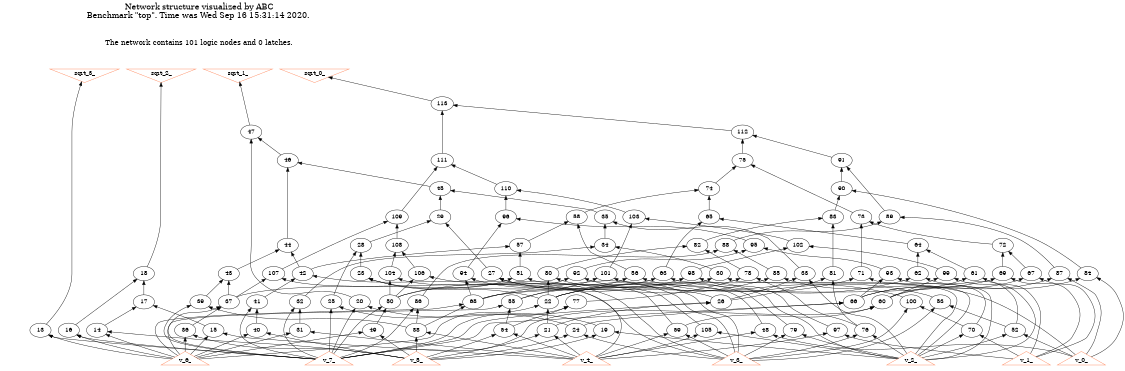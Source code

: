 # Network structure generated by ABC

digraph network {
size = "7.5,10";
center = true;
edge [dir = back];

{
  node [shape = plaintext];
  edge [style = invis];
  LevelTitle1 [label=""];
  LevelTitle2 [label=""];
  Level10 [label = ""];
  Level9 [label = ""];
  Level8 [label = ""];
  Level7 [label = ""];
  Level6 [label = ""];
  Level5 [label = ""];
  Level4 [label = ""];
  Level3 [label = ""];
  Level2 [label = ""];
  Level1 [label = ""];
  Level0 [label = ""];
  LevelTitle1 ->  LevelTitle2 ->  Level10 ->  Level9 ->  Level8 ->  Level7 ->  Level6 ->  Level5 ->  Level4 ->  Level3 ->  Level2 ->  Level1 ->  Level0;
}

{
  rank = same;
  LevelTitle1;
  title1 [shape=plaintext,
          fontsize=20,
          fontname = "Times-Roman",
          label="Network structure visualized by ABC\nBenchmark \"top\". Time was Wed Sep 16 15:31:14 2020. "
         ];
}

{
  rank = same;
  LevelTitle2;
  title2 [shape=plaintext,
          fontsize=18,
          fontname = "Times-Roman",
          label="The network contains 101 logic nodes and 0 latches.\n"
         ];
}

{
  rank = same;
  Level10;
  Node9 [label = "sqrt_3_", shape = invtriangle, color = coral, fillcolor = coral];
  Node10 [label = "sqrt_2_", shape = invtriangle, color = coral, fillcolor = coral];
  Node11 [label = "sqrt_1_", shape = invtriangle, color = coral, fillcolor = coral];
  Node12 [label = "sqrt_0_", shape = invtriangle, color = coral, fillcolor = coral];
}

{
  rank = same;
  Level9;
  Node113 [label = "113\n", shape = ellipse];
}

{
  rank = same;
  Level8;
  Node47 [label = "47\n", shape = ellipse];
  Node112 [label = "112\n", shape = ellipse];
}

{
  rank = same;
  Level7;
  Node46 [label = "46\n", shape = ellipse];
  Node75 [label = "75\n", shape = ellipse];
  Node91 [label = "91\n", shape = ellipse];
  Node111 [label = "111\n", shape = ellipse];
}

{
  rank = same;
  Level6;
  Node45 [label = "45\n", shape = ellipse];
  Node74 [label = "74\n", shape = ellipse];
  Node90 [label = "90\n", shape = ellipse];
  Node110 [label = "110\n", shape = ellipse];
}

{
  rank = same;
  Level5;
  Node29 [label = "29\n", shape = ellipse];
  Node35 [label = "35\n", shape = ellipse];
  Node58 [label = "58\n", shape = ellipse];
  Node65 [label = "65\n", shape = ellipse];
  Node73 [label = "73\n", shape = ellipse];
  Node83 [label = "83\n", shape = ellipse];
  Node89 [label = "89\n", shape = ellipse];
  Node96 [label = "96\n", shape = ellipse];
  Node103 [label = "103\n", shape = ellipse];
  Node109 [label = "109\n", shape = ellipse];
}

{
  rank = same;
  Level4;
  Node28 [label = "28\n", shape = ellipse];
  Node34 [label = "34\n", shape = ellipse];
  Node44 [label = "44\n", shape = ellipse];
  Node57 [label = "57\n", shape = ellipse];
  Node64 [label = "64\n", shape = ellipse];
  Node72 [label = "72\n", shape = ellipse];
  Node82 [label = "82\n", shape = ellipse];
  Node88 [label = "88\n", shape = ellipse];
  Node95 [label = "95\n", shape = ellipse];
  Node102 [label = "102\n", shape = ellipse];
  Node108 [label = "108\n", shape = ellipse];
}

{
  rank = same;
  Level3;
  Node18 [label = "18\n", shape = ellipse];
  Node23 [label = "23\n", shape = ellipse];
  Node27 [label = "27\n", shape = ellipse];
  Node30 [label = "30\n", shape = ellipse];
  Node33 [label = "33\n", shape = ellipse];
  Node42 [label = "42\n", shape = ellipse];
  Node43 [label = "43\n", shape = ellipse];
  Node51 [label = "51\n", shape = ellipse];
  Node56 [label = "56\n", shape = ellipse];
  Node61 [label = "61\n", shape = ellipse];
  Node62 [label = "62\n", shape = ellipse];
  Node63 [label = "63\n", shape = ellipse];
  Node67 [label = "67\n", shape = ellipse];
  Node69 [label = "69\n", shape = ellipse];
  Node71 [label = "71\n", shape = ellipse];
  Node78 [label = "78\n", shape = ellipse];
  Node80 [label = "80\n", shape = ellipse];
  Node81 [label = "81\n", shape = ellipse];
  Node84 [label = "84\n", shape = ellipse];
  Node85 [label = "85\n", shape = ellipse];
  Node87 [label = "87\n", shape = ellipse];
  Node92 [label = "92\n", shape = ellipse];
  Node93 [label = "93\n", shape = ellipse];
  Node94 [label = "94\n", shape = ellipse];
  Node98 [label = "98\n", shape = ellipse];
  Node99 [label = "99\n", shape = ellipse];
  Node101 [label = "101\n", shape = ellipse];
  Node104 [label = "104\n", shape = ellipse];
  Node106 [label = "106\n", shape = ellipse];
  Node107 [label = "107\n", shape = ellipse];
}

{
  rank = same;
  Level2;
  Node17 [label = "17\n", shape = ellipse];
  Node20 [label = "20\n", shape = ellipse];
  Node22 [label = "22\n", shape = ellipse];
  Node25 [label = "25\n", shape = ellipse];
  Node26 [label = "26\n", shape = ellipse];
  Node32 [label = "32\n", shape = ellipse];
  Node37 [label = "37\n", shape = ellipse];
  Node39 [label = "39\n", shape = ellipse];
  Node41 [label = "41\n", shape = ellipse];
  Node50 [label = "50\n", shape = ellipse];
  Node53 [label = "53\n", shape = ellipse];
  Node55 [label = "55\n", shape = ellipse];
  Node60 [label = "60\n", shape = ellipse];
  Node66 [label = "66\n", shape = ellipse];
  Node68 [label = "68\n", shape = ellipse];
  Node77 [label = "77\n", shape = ellipse];
  Node86 [label = "86\n", shape = ellipse];
  Node100 [label = "100\n", shape = ellipse];
}

{
  rank = same;
  Level1;
  Node13 [label = "13\n", shape = ellipse];
  Node14 [label = "14\n", shape = ellipse];
  Node15 [label = "15\n", shape = ellipse];
  Node16 [label = "16\n", shape = ellipse];
  Node19 [label = "19\n", shape = ellipse];
  Node21 [label = "21\n", shape = ellipse];
  Node24 [label = "24\n", shape = ellipse];
  Node31 [label = "31\n", shape = ellipse];
  Node36 [label = "36\n", shape = ellipse];
  Node38 [label = "38\n", shape = ellipse];
  Node40 [label = "40\n", shape = ellipse];
  Node48 [label = "48\n", shape = ellipse];
  Node49 [label = "49\n", shape = ellipse];
  Node52 [label = "52\n", shape = ellipse];
  Node54 [label = "54\n", shape = ellipse];
  Node59 [label = "59\n", shape = ellipse];
  Node70 [label = "70\n", shape = ellipse];
  Node76 [label = "76\n", shape = ellipse];
  Node79 [label = "79\n", shape = ellipse];
  Node97 [label = "97\n", shape = ellipse];
  Node105 [label = "105\n", shape = ellipse];
}

{
  rank = same;
  Level0;
  Node1 [label = "v_6_", shape = triangle, color = coral, fillcolor = coral];
  Node2 [label = "v_7_", shape = triangle, color = coral, fillcolor = coral];
  Node3 [label = "v_4_", shape = triangle, color = coral, fillcolor = coral];
  Node4 [label = "v_5_", shape = triangle, color = coral, fillcolor = coral];
  Node5 [label = "v_2_", shape = triangle, color = coral, fillcolor = coral];
  Node6 [label = "v_3_", shape = triangle, color = coral, fillcolor = coral];
  Node7 [label = "v_0_", shape = triangle, color = coral, fillcolor = coral];
  Node8 [label = "v_1_", shape = triangle, color = coral, fillcolor = coral];
}

title1 -> title2 [style = invis];
title2 -> Node9 [style = invis];
title2 -> Node10 [style = invis];
title2 -> Node11 [style = invis];
title2 -> Node12 [style = invis];
Node9 -> Node10 [style = invis];
Node10 -> Node11 [style = invis];
Node11 -> Node12 [style = invis];
Node9 -> Node13 [style = solid];
Node10 -> Node18 [style = solid];
Node11 -> Node47 [style = solid];
Node12 -> Node113 [style = solid];
Node13 -> Node1 [style = solid];
Node13 -> Node2 [style = solid];
Node14 -> Node1 [style = solid];
Node14 -> Node4 [style = solid];
Node15 -> Node1 [style = solid];
Node15 -> Node3 [style = solid];
Node16 -> Node1 [style = solid];
Node16 -> Node2 [style = solid];
Node17 -> Node14 [style = solid];
Node17 -> Node15 [style = solid];
Node18 -> Node16 [style = solid];
Node18 -> Node17 [style = solid];
Node19 -> Node4 [style = solid];
Node19 -> Node5 [style = solid];
Node20 -> Node2 [style = solid];
Node20 -> Node19 [style = solid];
Node21 -> Node3 [style = solid];
Node21 -> Node4 [style = solid];
Node22 -> Node1 [style = solid];
Node22 -> Node21 [style = solid];
Node23 -> Node6 [style = solid];
Node23 -> Node22 [style = solid];
Node24 -> Node4 [style = solid];
Node24 -> Node6 [style = solid];
Node25 -> Node2 [style = solid];
Node25 -> Node24 [style = solid];
Node26 -> Node2 [style = solid];
Node26 -> Node21 [style = solid];
Node27 -> Node6 [style = solid];
Node27 -> Node26 [style = solid];
Node28 -> Node23 [style = solid];
Node28 -> Node25 [style = solid];
Node29 -> Node27 [style = solid];
Node29 -> Node28 [style = solid];
Node30 -> Node5 [style = solid];
Node30 -> Node22 [style = solid];
Node31 -> Node1 [style = solid];
Node31 -> Node3 [style = solid];
Node32 -> Node2 [style = solid];
Node32 -> Node31 [style = solid];
Node33 -> Node5 [style = solid];
Node33 -> Node26 [style = solid];
Node34 -> Node30 [style = solid];
Node34 -> Node32 [style = solid];
Node35 -> Node33 [style = solid];
Node35 -> Node34 [style = solid];
Node36 -> Node1 [style = solid];
Node36 -> Node4 [style = solid];
Node37 -> Node2 [style = solid];
Node37 -> Node36 [style = solid];
Node38 -> Node3 [style = solid];
Node38 -> Node4 [style = solid];
Node39 -> Node2 [style = solid];
Node39 -> Node38 [style = solid];
Node40 -> Node1 [style = solid];
Node40 -> Node4 [style = solid];
Node41 -> Node2 [style = solid];
Node41 -> Node40 [style = solid];
Node42 -> Node3 [style = solid];
Node42 -> Node41 [style = solid];
Node43 -> Node37 [style = solid];
Node43 -> Node39 [style = solid];
Node44 -> Node42 [style = solid];
Node44 -> Node43 [style = solid];
Node45 -> Node29 [style = solid];
Node45 -> Node35 [style = solid];
Node46 -> Node44 [style = solid];
Node46 -> Node45 [style = solid];
Node47 -> Node20 [style = solid];
Node47 -> Node46 [style = solid];
Node48 -> Node3 [style = solid];
Node48 -> Node7 [style = solid];
Node49 -> Node1 [style = solid];
Node49 -> Node4 [style = solid];
Node50 -> Node2 [style = solid];
Node50 -> Node49 [style = solid];
Node51 -> Node48 [style = solid];
Node51 -> Node50 [style = solid];
Node52 -> Node5 [style = solid];
Node52 -> Node7 [style = solid];
Node53 -> Node6 [style = solid];
Node53 -> Node52 [style = solid];
Node54 -> Node3 [style = solid];
Node54 -> Node4 [style = solid];
Node55 -> Node1 [style = solid];
Node55 -> Node54 [style = solid];
Node56 -> Node53 [style = solid];
Node56 -> Node55 [style = solid];
Node57 -> Node42 [style = solid];
Node57 -> Node51 [style = solid];
Node58 -> Node56 [style = solid];
Node58 -> Node57 [style = solid];
Node59 -> Node3 [style = solid];
Node59 -> Node6 [style = solid];
Node60 -> Node2 [style = solid];
Node60 -> Node59 [style = solid];
Node61 -> Node8 [style = solid];
Node61 -> Node60 [style = solid];
Node62 -> Node22 [style = solid];
Node62 -> Node52 [style = solid];
Node63 -> Node5 [style = solid];
Node63 -> Node37 [style = solid];
Node64 -> Node61 [style = solid];
Node64 -> Node62 [style = solid];
Node65 -> Node63 [style = solid];
Node65 -> Node64 [style = solid];
Node66 -> Node2 [style = solid];
Node66 -> Node24 [style = solid];
Node67 -> Node8 [style = solid];
Node67 -> Node66 [style = solid];
Node68 -> Node1 [style = solid];
Node68 -> Node38 [style = solid];
Node69 -> Node8 [style = solid];
Node69 -> Node68 [style = solid];
Node70 -> Node5 [style = solid];
Node70 -> Node8 [style = solid];
Node71 -> Node22 [style = solid];
Node71 -> Node70 [style = solid];
Node72 -> Node67 [style = solid];
Node72 -> Node69 [style = solid];
Node73 -> Node71 [style = solid];
Node73 -> Node72 [style = solid];
Node74 -> Node58 [style = solid];
Node74 -> Node65 [style = solid];
Node75 -> Node73 [style = solid];
Node75 -> Node74 [style = solid];
Node76 -> Node5 [style = solid];
Node76 -> Node6 [style = solid];
Node77 -> Node2 [style = solid];
Node77 -> Node54 [style = solid];
Node78 -> Node76 [style = solid];
Node78 -> Node77 [style = solid];
Node79 -> Node5 [style = solid];
Node79 -> Node6 [style = solid];
Node80 -> Node22 [style = solid];
Node80 -> Node79 [style = solid];
Node81 -> Node26 [style = solid];
Node81 -> Node76 [style = solid];
Node82 -> Node78 [style = solid];
Node82 -> Node80 [style = solid];
Node83 -> Node81 [style = solid];
Node83 -> Node82 [style = solid];
Node84 -> Node7 [style = solid];
Node84 -> Node60 [style = solid];
Node85 -> Node7 [style = solid];
Node85 -> Node68 [style = solid];
Node86 -> Node2 [style = solid];
Node86 -> Node38 [style = solid];
Node87 -> Node7 [style = solid];
Node87 -> Node66 [style = solid];
Node88 -> Node85 [style = solid];
Node88 -> Node86 [style = solid];
Node89 -> Node87 [style = solid];
Node89 -> Node88 [style = solid];
Node90 -> Node83 [style = solid];
Node90 -> Node84 [style = solid];
Node91 -> Node89 [style = solid];
Node91 -> Node90 [style = solid];
Node92 -> Node5 [style = solid];
Node92 -> Node68 [style = solid];
Node93 -> Node5 [style = solid];
Node93 -> Node66 [style = solid];
Node94 -> Node6 [style = solid];
Node94 -> Node68 [style = solid];
Node95 -> Node92 [style = solid];
Node95 -> Node93 [style = solid];
Node96 -> Node94 [style = solid];
Node96 -> Node95 [style = solid];
Node97 -> Node3 [style = solid];
Node97 -> Node8 [style = solid];
Node98 -> Node50 [style = solid];
Node98 -> Node97 [style = solid];
Node99 -> Node5 [style = solid];
Node99 -> Node60 [style = solid];
Node100 -> Node6 [style = solid];
Node100 -> Node70 [style = solid];
Node101 -> Node55 [style = solid];
Node101 -> Node100 [style = solid];
Node102 -> Node98 [style = solid];
Node102 -> Node99 [style = solid];
Node103 -> Node101 [style = solid];
Node103 -> Node102 [style = solid];
Node104 -> Node50 [style = solid];
Node104 -> Node59 [style = solid];
Node105 -> Node3 [style = solid];
Node105 -> Node5 [style = solid];
Node106 -> Node50 [style = solid];
Node106 -> Node105 [style = solid];
Node107 -> Node6 [style = solid];
Node107 -> Node37 [style = solid];
Node108 -> Node104 [style = solid];
Node108 -> Node106 [style = solid];
Node109 -> Node107 [style = solid];
Node109 -> Node108 [style = solid];
Node110 -> Node96 [style = solid];
Node110 -> Node103 [style = solid];
Node111 -> Node109 [style = solid];
Node111 -> Node110 [style = solid];
Node112 -> Node75 [style = solid];
Node112 -> Node91 [style = solid];
Node113 -> Node111 [style = solid];
Node113 -> Node112 [style = solid];
}

